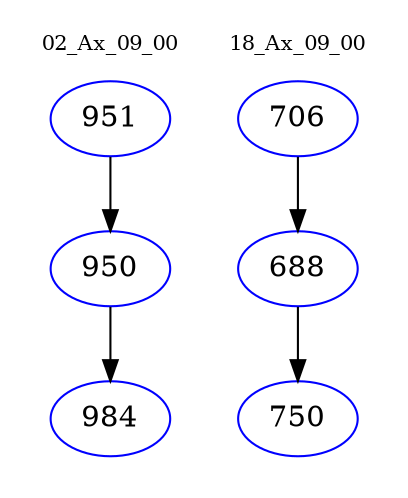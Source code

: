digraph{
subgraph cluster_0 {
color = white
label = "02_Ax_09_00";
fontsize=10;
T0_951 [label="951", color="blue"]
T0_951 -> T0_950 [color="black"]
T0_950 [label="950", color="blue"]
T0_950 -> T0_984 [color="black"]
T0_984 [label="984", color="blue"]
}
subgraph cluster_1 {
color = white
label = "18_Ax_09_00";
fontsize=10;
T1_706 [label="706", color="blue"]
T1_706 -> T1_688 [color="black"]
T1_688 [label="688", color="blue"]
T1_688 -> T1_750 [color="black"]
T1_750 [label="750", color="blue"]
}
}
